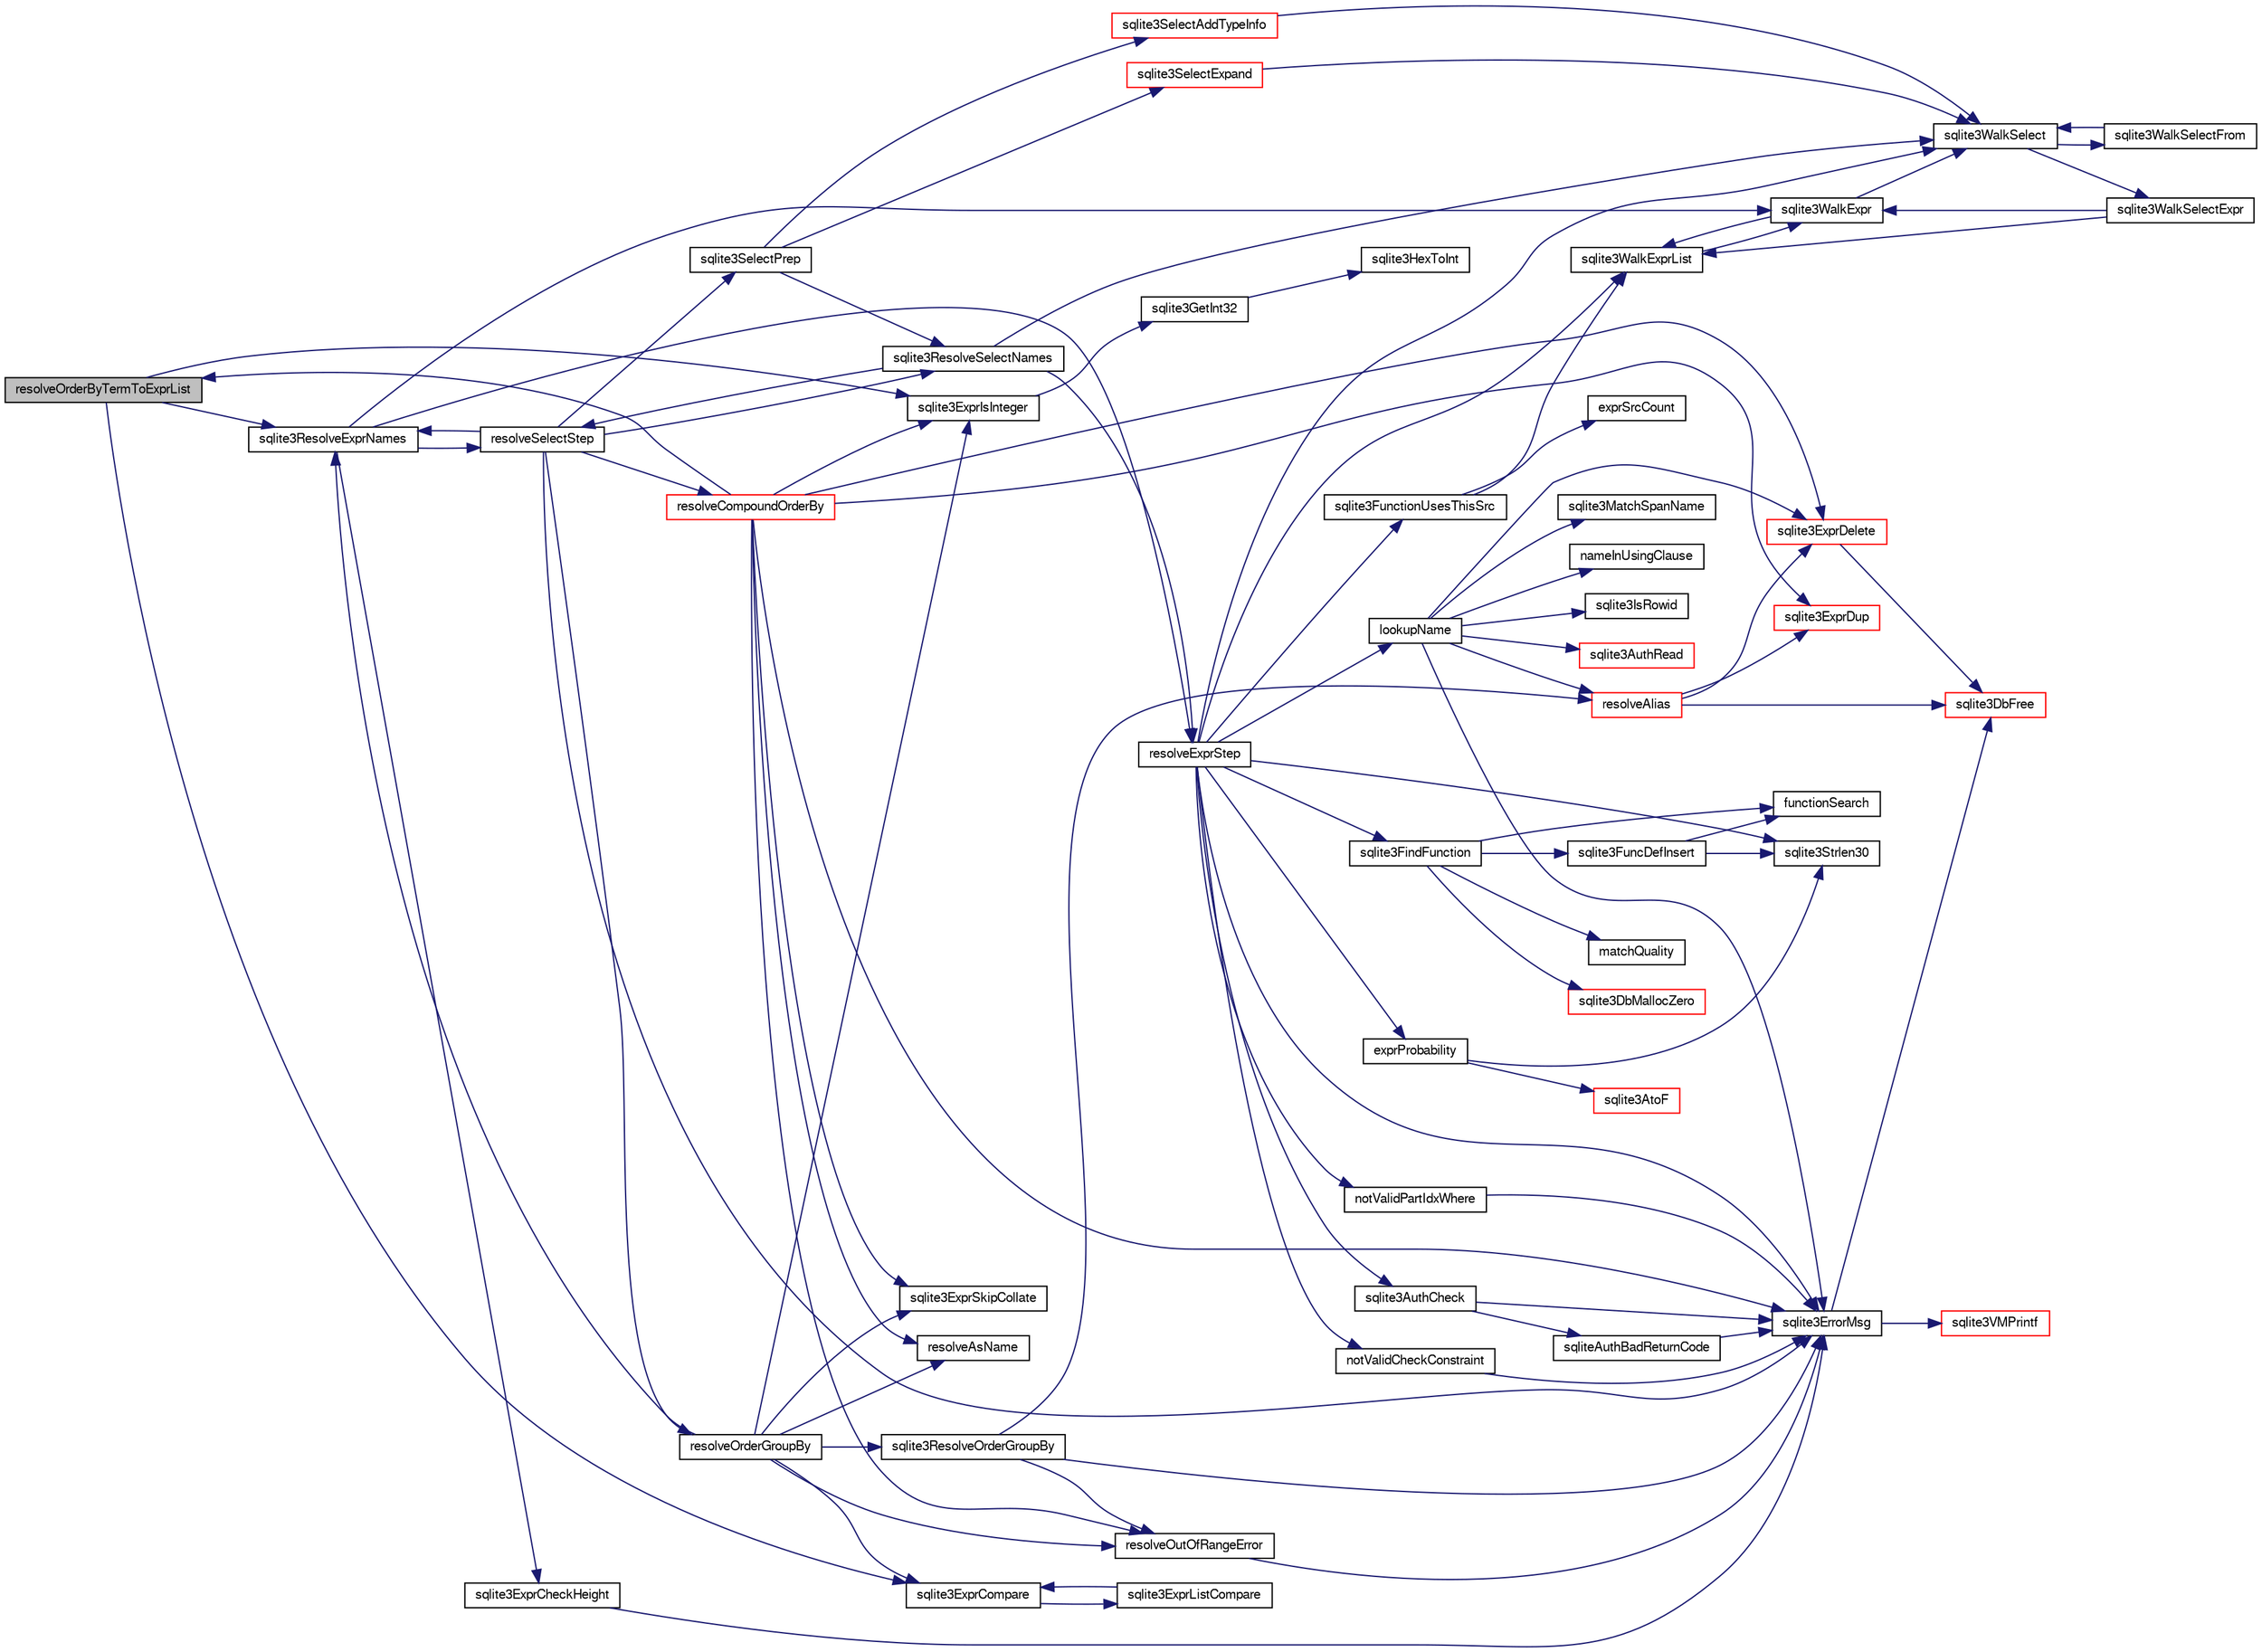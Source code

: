 digraph "resolveOrderByTermToExprList"
{
  edge [fontname="FreeSans",fontsize="10",labelfontname="FreeSans",labelfontsize="10"];
  node [fontname="FreeSans",fontsize="10",shape=record];
  rankdir="LR";
  Node273981 [label="resolveOrderByTermToExprList",height=0.2,width=0.4,color="black", fillcolor="grey75", style="filled", fontcolor="black"];
  Node273981 -> Node273982 [color="midnightblue",fontsize="10",style="solid",fontname="FreeSans"];
  Node273982 [label="sqlite3ExprIsInteger",height=0.2,width=0.4,color="black", fillcolor="white", style="filled",URL="$sqlite3_8c.html#a93009f02d365fbdd3f83865b723fd950"];
  Node273982 -> Node273983 [color="midnightblue",fontsize="10",style="solid",fontname="FreeSans"];
  Node273983 [label="sqlite3GetInt32",height=0.2,width=0.4,color="black", fillcolor="white", style="filled",URL="$sqlite3_8c.html#a5f876209b4343549fc9224cd11c70928"];
  Node273983 -> Node273984 [color="midnightblue",fontsize="10",style="solid",fontname="FreeSans"];
  Node273984 [label="sqlite3HexToInt",height=0.2,width=0.4,color="black", fillcolor="white", style="filled",URL="$sqlite3_8c.html#ae3802c77b18399c03c8c9f973ff47239"];
  Node273981 -> Node273985 [color="midnightblue",fontsize="10",style="solid",fontname="FreeSans"];
  Node273985 [label="sqlite3ResolveExprNames",height=0.2,width=0.4,color="black", fillcolor="white", style="filled",URL="$sqlite3_8c.html#a537cf717a3f847807d3a3fd65da636ad"];
  Node273985 -> Node273986 [color="midnightblue",fontsize="10",style="solid",fontname="FreeSans"];
  Node273986 [label="sqlite3ExprCheckHeight",height=0.2,width=0.4,color="black", fillcolor="white", style="filled",URL="$sqlite3_8c.html#ab208260635507bd7a5c58b612db514f2"];
  Node273986 -> Node273987 [color="midnightblue",fontsize="10",style="solid",fontname="FreeSans"];
  Node273987 [label="sqlite3ErrorMsg",height=0.2,width=0.4,color="black", fillcolor="white", style="filled",URL="$sqlite3_8c.html#aee2798e173651adae0f9c85469f3457d"];
  Node273987 -> Node273988 [color="midnightblue",fontsize="10",style="solid",fontname="FreeSans"];
  Node273988 [label="sqlite3VMPrintf",height=0.2,width=0.4,color="red", fillcolor="white", style="filled",URL="$sqlite3_8c.html#a05535d0982ef06fbc2ee8195ebbae689"];
  Node273987 -> Node273996 [color="midnightblue",fontsize="10",style="solid",fontname="FreeSans"];
  Node273996 [label="sqlite3DbFree",height=0.2,width=0.4,color="red", fillcolor="white", style="filled",URL="$sqlite3_8c.html#ac70ab821a6607b4a1b909582dc37a069"];
  Node273985 -> Node274270 [color="midnightblue",fontsize="10",style="solid",fontname="FreeSans"];
  Node274270 [label="resolveExprStep",height=0.2,width=0.4,color="black", fillcolor="white", style="filled",URL="$sqlite3_8c.html#a0687a8650fd8a4ebbf5c2c5a75a8fb13"];
  Node274270 -> Node274271 [color="midnightblue",fontsize="10",style="solid",fontname="FreeSans"];
  Node274271 [label="lookupName",height=0.2,width=0.4,color="black", fillcolor="white", style="filled",URL="$sqlite3_8c.html#a9ee032f52b5e8bb82a72b574af904999"];
  Node274271 -> Node274272 [color="midnightblue",fontsize="10",style="solid",fontname="FreeSans"];
  Node274272 [label="sqlite3MatchSpanName",height=0.2,width=0.4,color="black", fillcolor="white", style="filled",URL="$sqlite3_8c.html#a6ea6653a82e76ee27e41e67c75f169f5"];
  Node274271 -> Node274273 [color="midnightblue",fontsize="10",style="solid",fontname="FreeSans"];
  Node274273 [label="nameInUsingClause",height=0.2,width=0.4,color="black", fillcolor="white", style="filled",URL="$sqlite3_8c.html#ae79de0337d1031519f1a1f9c2108ea58"];
  Node274271 -> Node274274 [color="midnightblue",fontsize="10",style="solid",fontname="FreeSans"];
  Node274274 [label="sqlite3IsRowid",height=0.2,width=0.4,color="black", fillcolor="white", style="filled",URL="$sqlite3_8c.html#a3cbcc1bde1c3573ba6a7712dda14009e"];
  Node274271 -> Node273987 [color="midnightblue",fontsize="10",style="solid",fontname="FreeSans"];
  Node274271 -> Node274275 [color="midnightblue",fontsize="10",style="solid",fontname="FreeSans"];
  Node274275 [label="resolveAlias",height=0.2,width=0.4,color="red", fillcolor="white", style="filled",URL="$sqlite3_8c.html#af5aa683bef5c0eff80a792aa8a968167"];
  Node274275 -> Node274276 [color="midnightblue",fontsize="10",style="solid",fontname="FreeSans"];
  Node274276 [label="sqlite3ExprDup",height=0.2,width=0.4,color="red", fillcolor="white", style="filled",URL="$sqlite3_8c.html#a509095508224c9f99698d86205234209"];
  Node274275 -> Node274298 [color="midnightblue",fontsize="10",style="solid",fontname="FreeSans"];
  Node274298 [label="sqlite3ExprDelete",height=0.2,width=0.4,color="red", fillcolor="white", style="filled",URL="$sqlite3_8c.html#ae4e21ab5918e0428fbaa9e615dceb309"];
  Node274298 -> Node273996 [color="midnightblue",fontsize="10",style="solid",fontname="FreeSans"];
  Node274275 -> Node273996 [color="midnightblue",fontsize="10",style="solid",fontname="FreeSans"];
  Node274271 -> Node274298 [color="midnightblue",fontsize="10",style="solid",fontname="FreeSans"];
  Node274271 -> Node274974 [color="midnightblue",fontsize="10",style="solid",fontname="FreeSans"];
  Node274974 [label="sqlite3AuthRead",height=0.2,width=0.4,color="red", fillcolor="white", style="filled",URL="$sqlite3_8c.html#a7d35cc77f551289127785c9fd85298a5"];
  Node274270 -> Node274977 [color="midnightblue",fontsize="10",style="solid",fontname="FreeSans"];
  Node274977 [label="notValidPartIdxWhere",height=0.2,width=0.4,color="black", fillcolor="white", style="filled",URL="$sqlite3_8c.html#a88b9606dd7b51aa12e1176a29a1f8c84"];
  Node274977 -> Node273987 [color="midnightblue",fontsize="10",style="solid",fontname="FreeSans"];
  Node274270 -> Node274076 [color="midnightblue",fontsize="10",style="solid",fontname="FreeSans"];
  Node274076 [label="sqlite3Strlen30",height=0.2,width=0.4,color="black", fillcolor="white", style="filled",URL="$sqlite3_8c.html#a3dcd80ba41f1a308193dee74857b62a7"];
  Node274270 -> Node274978 [color="midnightblue",fontsize="10",style="solid",fontname="FreeSans"];
  Node274978 [label="sqlite3FindFunction",height=0.2,width=0.4,color="black", fillcolor="white", style="filled",URL="$sqlite3_8c.html#a5138472d62a50ed750b51d3b3f19d954"];
  Node274978 -> Node274221 [color="midnightblue",fontsize="10",style="solid",fontname="FreeSans"];
  Node274221 [label="functionSearch",height=0.2,width=0.4,color="black", fillcolor="white", style="filled",URL="$sqlite3_8c.html#a2adc3742ab399b9efed9f7fd8f8c7201"];
  Node274978 -> Node274979 [color="midnightblue",fontsize="10",style="solid",fontname="FreeSans"];
  Node274979 [label="matchQuality",height=0.2,width=0.4,color="black", fillcolor="white", style="filled",URL="$sqlite3_8c.html#ac523a4d3921808bf622971cf06edc319"];
  Node274978 -> Node274202 [color="midnightblue",fontsize="10",style="solid",fontname="FreeSans"];
  Node274202 [label="sqlite3DbMallocZero",height=0.2,width=0.4,color="red", fillcolor="white", style="filled",URL="$sqlite3_8c.html#a49cfebac9d6067a03442c92af73f33e4"];
  Node274978 -> Node274220 [color="midnightblue",fontsize="10",style="solid",fontname="FreeSans"];
  Node274220 [label="sqlite3FuncDefInsert",height=0.2,width=0.4,color="black", fillcolor="white", style="filled",URL="$sqlite3_8c.html#a4792ef11f826665b64987bd051fa5a20"];
  Node274220 -> Node274076 [color="midnightblue",fontsize="10",style="solid",fontname="FreeSans"];
  Node274220 -> Node274221 [color="midnightblue",fontsize="10",style="solid",fontname="FreeSans"];
  Node274270 -> Node274980 [color="midnightblue",fontsize="10",style="solid",fontname="FreeSans"];
  Node274980 [label="exprProbability",height=0.2,width=0.4,color="black", fillcolor="white", style="filled",URL="$sqlite3_8c.html#af6a14eb942b08b32b3f04f09cd30eb51"];
  Node274980 -> Node274155 [color="midnightblue",fontsize="10",style="solid",fontname="FreeSans"];
  Node274155 [label="sqlite3AtoF",height=0.2,width=0.4,color="red", fillcolor="white", style="filled",URL="$sqlite3_8c.html#ad2a961fc08942417d977510a1384b6d2"];
  Node274980 -> Node274076 [color="midnightblue",fontsize="10",style="solid",fontname="FreeSans"];
  Node274270 -> Node273987 [color="midnightblue",fontsize="10",style="solid",fontname="FreeSans"];
  Node274270 -> Node274981 [color="midnightblue",fontsize="10",style="solid",fontname="FreeSans"];
  Node274981 [label="sqlite3AuthCheck",height=0.2,width=0.4,color="black", fillcolor="white", style="filled",URL="$sqlite3_8c.html#a83c75b8b7aa1c35301005be7ff1a8582"];
  Node274981 -> Node273987 [color="midnightblue",fontsize="10",style="solid",fontname="FreeSans"];
  Node274981 -> Node274976 [color="midnightblue",fontsize="10",style="solid",fontname="FreeSans"];
  Node274976 [label="sqliteAuthBadReturnCode",height=0.2,width=0.4,color="black", fillcolor="white", style="filled",URL="$sqlite3_8c.html#ad8fdda3ef346903a89e24dd825642bc1"];
  Node274976 -> Node273987 [color="midnightblue",fontsize="10",style="solid",fontname="FreeSans"];
  Node274270 -> Node274293 [color="midnightblue",fontsize="10",style="solid",fontname="FreeSans"];
  Node274293 [label="sqlite3WalkExprList",height=0.2,width=0.4,color="black", fillcolor="white", style="filled",URL="$sqlite3_8c.html#a436c8eb5cdac53ea15cd6b06645356ae"];
  Node274293 -> Node274290 [color="midnightblue",fontsize="10",style="solid",fontname="FreeSans"];
  Node274290 [label="sqlite3WalkExpr",height=0.2,width=0.4,color="black", fillcolor="white", style="filled",URL="$sqlite3_8c.html#a5d04d7273f7194fb0fbb24e7ee5e1b5a"];
  Node274290 -> Node274291 [color="midnightblue",fontsize="10",style="solid",fontname="FreeSans"];
  Node274291 [label="sqlite3WalkSelect",height=0.2,width=0.4,color="black", fillcolor="white", style="filled",URL="$sqlite3_8c.html#a7c7c772166f45c62ea98fea7bb737b63"];
  Node274291 -> Node274292 [color="midnightblue",fontsize="10",style="solid",fontname="FreeSans"];
  Node274292 [label="sqlite3WalkSelectExpr",height=0.2,width=0.4,color="black", fillcolor="white", style="filled",URL="$sqlite3_8c.html#a5a2c8da5f377d9f52d96293e6b34c660"];
  Node274292 -> Node274293 [color="midnightblue",fontsize="10",style="solid",fontname="FreeSans"];
  Node274292 -> Node274290 [color="midnightblue",fontsize="10",style="solid",fontname="FreeSans"];
  Node274291 -> Node274294 [color="midnightblue",fontsize="10",style="solid",fontname="FreeSans"];
  Node274294 [label="sqlite3WalkSelectFrom",height=0.2,width=0.4,color="black", fillcolor="white", style="filled",URL="$sqlite3_8c.html#a49a2f6da604a451e52ab3a12f588189f"];
  Node274294 -> Node274291 [color="midnightblue",fontsize="10",style="solid",fontname="FreeSans"];
  Node274290 -> Node274293 [color="midnightblue",fontsize="10",style="solid",fontname="FreeSans"];
  Node274270 -> Node274982 [color="midnightblue",fontsize="10",style="solid",fontname="FreeSans"];
  Node274982 [label="sqlite3FunctionUsesThisSrc",height=0.2,width=0.4,color="black", fillcolor="white", style="filled",URL="$sqlite3_8c.html#a0849194f7cd323ddb77e5ca831339cf6"];
  Node274982 -> Node274983 [color="midnightblue",fontsize="10",style="solid",fontname="FreeSans"];
  Node274983 [label="exprSrcCount",height=0.2,width=0.4,color="black", fillcolor="white", style="filled",URL="$sqlite3_8c.html#af625fb5a07811335cb1a37bc003f8617"];
  Node274982 -> Node274293 [color="midnightblue",fontsize="10",style="solid",fontname="FreeSans"];
  Node274270 -> Node274984 [color="midnightblue",fontsize="10",style="solid",fontname="FreeSans"];
  Node274984 [label="notValidCheckConstraint",height=0.2,width=0.4,color="black", fillcolor="white", style="filled",URL="$sqlite3_8c.html#a3a59781e22bc9f50f86ad852b8f970d4"];
  Node274984 -> Node273987 [color="midnightblue",fontsize="10",style="solid",fontname="FreeSans"];
  Node274270 -> Node274291 [color="midnightblue",fontsize="10",style="solid",fontname="FreeSans"];
  Node273985 -> Node274985 [color="midnightblue",fontsize="10",style="solid",fontname="FreeSans"];
  Node274985 [label="resolveSelectStep",height=0.2,width=0.4,color="black", fillcolor="white", style="filled",URL="$sqlite3_8c.html#a0b9015a9e505c63fd104dcbad672c814"];
  Node274985 -> Node274986 [color="midnightblue",fontsize="10",style="solid",fontname="FreeSans"];
  Node274986 [label="sqlite3SelectPrep",height=0.2,width=0.4,color="black", fillcolor="white", style="filled",URL="$sqlite3_8c.html#aa4385bd53c0a43dea72fbc23cc78e1c6"];
  Node274986 -> Node274987 [color="midnightblue",fontsize="10",style="solid",fontname="FreeSans"];
  Node274987 [label="sqlite3SelectExpand",height=0.2,width=0.4,color="red", fillcolor="white", style="filled",URL="$sqlite3_8c.html#ae55acd1d8219505e629c2148950fa3de"];
  Node274987 -> Node274291 [color="midnightblue",fontsize="10",style="solid",fontname="FreeSans"];
  Node274986 -> Node275035 [color="midnightblue",fontsize="10",style="solid",fontname="FreeSans"];
  Node275035 [label="sqlite3ResolveSelectNames",height=0.2,width=0.4,color="black", fillcolor="white", style="filled",URL="$sqlite3_8c.html#a0cf10c480643b1ab9eaa02056a400734"];
  Node275035 -> Node274270 [color="midnightblue",fontsize="10",style="solid",fontname="FreeSans"];
  Node275035 -> Node274985 [color="midnightblue",fontsize="10",style="solid",fontname="FreeSans"];
  Node275035 -> Node274291 [color="midnightblue",fontsize="10",style="solid",fontname="FreeSans"];
  Node274986 -> Node275036 [color="midnightblue",fontsize="10",style="solid",fontname="FreeSans"];
  Node275036 [label="sqlite3SelectAddTypeInfo",height=0.2,width=0.4,color="red", fillcolor="white", style="filled",URL="$sqlite3_8c.html#a7d22b0625164daa7f99dcce132ef7b4d"];
  Node275036 -> Node274291 [color="midnightblue",fontsize="10",style="solid",fontname="FreeSans"];
  Node274985 -> Node273985 [color="midnightblue",fontsize="10",style="solid",fontname="FreeSans"];
  Node274985 -> Node275035 [color="midnightblue",fontsize="10",style="solid",fontname="FreeSans"];
  Node274985 -> Node273987 [color="midnightblue",fontsize="10",style="solid",fontname="FreeSans"];
  Node274985 -> Node275038 [color="midnightblue",fontsize="10",style="solid",fontname="FreeSans"];
  Node275038 [label="resolveOrderGroupBy",height=0.2,width=0.4,color="black", fillcolor="white", style="filled",URL="$sqlite3_8c.html#a4dc8ed6177a5de887eae1010992e3d00"];
  Node275038 -> Node275004 [color="midnightblue",fontsize="10",style="solid",fontname="FreeSans"];
  Node275004 [label="sqlite3ExprSkipCollate",height=0.2,width=0.4,color="black", fillcolor="white", style="filled",URL="$sqlite3_8c.html#a91b59896d4e3534de7c33940dca8537c"];
  Node275038 -> Node275039 [color="midnightblue",fontsize="10",style="solid",fontname="FreeSans"];
  Node275039 [label="resolveAsName",height=0.2,width=0.4,color="black", fillcolor="white", style="filled",URL="$sqlite3_8c.html#abb95777576695ea71cdd95e0c17382f8"];
  Node275038 -> Node273982 [color="midnightblue",fontsize="10",style="solid",fontname="FreeSans"];
  Node275038 -> Node275040 [color="midnightblue",fontsize="10",style="solid",fontname="FreeSans"];
  Node275040 [label="resolveOutOfRangeError",height=0.2,width=0.4,color="black", fillcolor="white", style="filled",URL="$sqlite3_8c.html#abaf80a4194f11e3f8515a85ab94f670b"];
  Node275040 -> Node273987 [color="midnightblue",fontsize="10",style="solid",fontname="FreeSans"];
  Node275038 -> Node273985 [color="midnightblue",fontsize="10",style="solid",fontname="FreeSans"];
  Node275038 -> Node275041 [color="midnightblue",fontsize="10",style="solid",fontname="FreeSans"];
  Node275041 [label="sqlite3ExprCompare",height=0.2,width=0.4,color="black", fillcolor="white", style="filled",URL="$sqlite3_8c.html#a0062379db3318d71048a461297c31598"];
  Node275041 -> Node275042 [color="midnightblue",fontsize="10",style="solid",fontname="FreeSans"];
  Node275042 [label="sqlite3ExprListCompare",height=0.2,width=0.4,color="black", fillcolor="white", style="filled",URL="$sqlite3_8c.html#a2ec8c2311e6547386e5f60e251ebabc7"];
  Node275042 -> Node275041 [color="midnightblue",fontsize="10",style="solid",fontname="FreeSans"];
  Node275038 -> Node275043 [color="midnightblue",fontsize="10",style="solid",fontname="FreeSans"];
  Node275043 [label="sqlite3ResolveOrderGroupBy",height=0.2,width=0.4,color="black", fillcolor="white", style="filled",URL="$sqlite3_8c.html#a2a1f1cd476b6007d2b2b0a9160dfb1eb"];
  Node275043 -> Node273987 [color="midnightblue",fontsize="10",style="solid",fontname="FreeSans"];
  Node275043 -> Node275040 [color="midnightblue",fontsize="10",style="solid",fontname="FreeSans"];
  Node275043 -> Node274275 [color="midnightblue",fontsize="10",style="solid",fontname="FreeSans"];
  Node274985 -> Node275044 [color="midnightblue",fontsize="10",style="solid",fontname="FreeSans"];
  Node275044 [label="resolveCompoundOrderBy",height=0.2,width=0.4,color="red", fillcolor="white", style="filled",URL="$sqlite3_8c.html#a462c5aa49cfd6aad6a92fa60ddefc569"];
  Node275044 -> Node273987 [color="midnightblue",fontsize="10",style="solid",fontname="FreeSans"];
  Node275044 -> Node275004 [color="midnightblue",fontsize="10",style="solid",fontname="FreeSans"];
  Node275044 -> Node273982 [color="midnightblue",fontsize="10",style="solid",fontname="FreeSans"];
  Node275044 -> Node275040 [color="midnightblue",fontsize="10",style="solid",fontname="FreeSans"];
  Node275044 -> Node275039 [color="midnightblue",fontsize="10",style="solid",fontname="FreeSans"];
  Node275044 -> Node274276 [color="midnightblue",fontsize="10",style="solid",fontname="FreeSans"];
  Node275044 -> Node273981 [color="midnightblue",fontsize="10",style="solid",fontname="FreeSans"];
  Node275044 -> Node274298 [color="midnightblue",fontsize="10",style="solid",fontname="FreeSans"];
  Node273985 -> Node274290 [color="midnightblue",fontsize="10",style="solid",fontname="FreeSans"];
  Node273981 -> Node275041 [color="midnightblue",fontsize="10",style="solid",fontname="FreeSans"];
}
